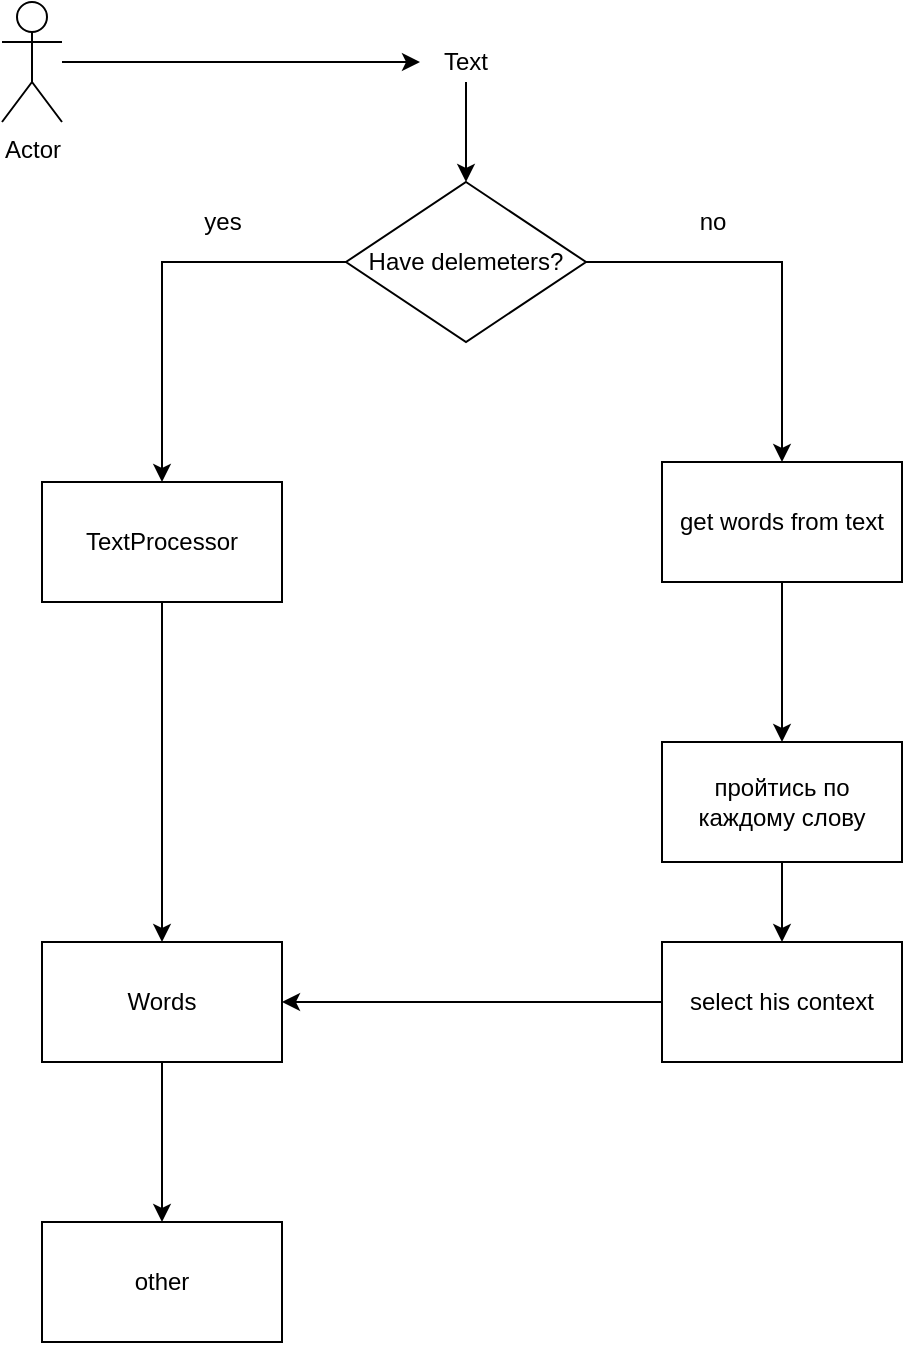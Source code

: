 <mxfile version="14.5.1" type="device"><diagram id="YzqF6kZjtaH2RYaAKysU" name="Page-1"><mxGraphModel dx="1102" dy="856" grid="1" gridSize="10" guides="1" tooltips="1" connect="1" arrows="1" fold="1" page="1" pageScale="1" pageWidth="827" pageHeight="1169" math="0" shadow="0"><root><mxCell id="0"/><mxCell id="1" parent="0"/><mxCell id="xuKhe0KvxWx3TExtZGC5-8" value="" style="edgeStyle=orthogonalEdgeStyle;rounded=0;orthogonalLoop=1;jettySize=auto;html=1;" parent="1" source="xuKhe0KvxWx3TExtZGC5-1" target="xuKhe0KvxWx3TExtZGC5-7" edge="1"><mxGeometry relative="1" as="geometry"/></mxCell><mxCell id="xuKhe0KvxWx3TExtZGC5-1" value="Text" style="text;html=1;strokeColor=none;fillColor=none;align=center;verticalAlign=middle;whiteSpace=wrap;rounded=0;" parent="1" vertex="1"><mxGeometry x="449" y="90" width="46" height="20" as="geometry"/></mxCell><mxCell id="xuKhe0KvxWx3TExtZGC5-4" style="edgeStyle=orthogonalEdgeStyle;rounded=0;orthogonalLoop=1;jettySize=auto;html=1;" parent="1" source="xuKhe0KvxWx3TExtZGC5-2" target="xuKhe0KvxWx3TExtZGC5-1" edge="1"><mxGeometry relative="1" as="geometry"/></mxCell><mxCell id="xuKhe0KvxWx3TExtZGC5-2" value="Actor" style="shape=umlActor;verticalLabelPosition=bottom;verticalAlign=top;html=1;outlineConnect=0;" parent="1" vertex="1"><mxGeometry x="240" y="70" width="30" height="60" as="geometry"/></mxCell><mxCell id="xuKhe0KvxWx3TExtZGC5-15" value="" style="edgeStyle=orthogonalEdgeStyle;rounded=0;orthogonalLoop=1;jettySize=auto;html=1;" parent="1" source="xuKhe0KvxWx3TExtZGC5-5" target="xuKhe0KvxWx3TExtZGC5-14" edge="1"><mxGeometry relative="1" as="geometry"/></mxCell><mxCell id="xuKhe0KvxWx3TExtZGC5-5" value="TextProcessor" style="whiteSpace=wrap;html=1;" parent="1" vertex="1"><mxGeometry x="260" y="310" width="120" height="60" as="geometry"/></mxCell><mxCell id="xuKhe0KvxWx3TExtZGC5-9" style="edgeStyle=orthogonalEdgeStyle;rounded=0;orthogonalLoop=1;jettySize=auto;html=1;" parent="1" source="xuKhe0KvxWx3TExtZGC5-7" target="xuKhe0KvxWx3TExtZGC5-5" edge="1"><mxGeometry relative="1" as="geometry"/></mxCell><mxCell id="xuKhe0KvxWx3TExtZGC5-11" value="" style="edgeStyle=orthogonalEdgeStyle;rounded=0;orthogonalLoop=1;jettySize=auto;html=1;" parent="1" source="xuKhe0KvxWx3TExtZGC5-7" target="xuKhe0KvxWx3TExtZGC5-10" edge="1"><mxGeometry relative="1" as="geometry"/></mxCell><mxCell id="xuKhe0KvxWx3TExtZGC5-7" value="Have delemeters?" style="rhombus;whiteSpace=wrap;html=1;" parent="1" vertex="1"><mxGeometry x="412" y="160" width="120" height="80" as="geometry"/></mxCell><mxCell id="xuKhe0KvxWx3TExtZGC5-17" value="" style="edgeStyle=orthogonalEdgeStyle;rounded=0;orthogonalLoop=1;jettySize=auto;html=1;" parent="1" source="xuKhe0KvxWx3TExtZGC5-10" target="xuKhe0KvxWx3TExtZGC5-16" edge="1"><mxGeometry relative="1" as="geometry"/></mxCell><mxCell id="xuKhe0KvxWx3TExtZGC5-10" value="get words from text" style="whiteSpace=wrap;html=1;" parent="1" vertex="1"><mxGeometry x="570" y="300" width="120" height="60" as="geometry"/></mxCell><mxCell id="xuKhe0KvxWx3TExtZGC5-12" value="yes" style="text;html=1;align=center;verticalAlign=middle;resizable=0;points=[];autosize=1;" parent="1" vertex="1"><mxGeometry x="335" y="170" width="30" height="20" as="geometry"/></mxCell><mxCell id="xuKhe0KvxWx3TExtZGC5-13" value="no" style="text;html=1;align=center;verticalAlign=middle;resizable=0;points=[];autosize=1;" parent="1" vertex="1"><mxGeometry x="580" y="170" width="30" height="20" as="geometry"/></mxCell><mxCell id="xuKhe0KvxWx3TExtZGC5-22" value="" style="edgeStyle=orthogonalEdgeStyle;rounded=0;orthogonalLoop=1;jettySize=auto;html=1;" parent="1" source="xuKhe0KvxWx3TExtZGC5-14" target="xuKhe0KvxWx3TExtZGC5-21" edge="1"><mxGeometry relative="1" as="geometry"/></mxCell><mxCell id="xuKhe0KvxWx3TExtZGC5-14" value="Words" style="whiteSpace=wrap;html=1;" parent="1" vertex="1"><mxGeometry x="260" y="540" width="120" height="60" as="geometry"/></mxCell><mxCell id="xuKhe0KvxWx3TExtZGC5-19" value="" style="edgeStyle=orthogonalEdgeStyle;rounded=0;orthogonalLoop=1;jettySize=auto;html=1;" parent="1" source="xuKhe0KvxWx3TExtZGC5-16" target="xuKhe0KvxWx3TExtZGC5-18" edge="1"><mxGeometry relative="1" as="geometry"/></mxCell><mxCell id="xuKhe0KvxWx3TExtZGC5-16" value="пройтись по каждому слову" style="whiteSpace=wrap;html=1;" parent="1" vertex="1"><mxGeometry x="570" y="440" width="120" height="60" as="geometry"/></mxCell><mxCell id="xuKhe0KvxWx3TExtZGC5-20" style="edgeStyle=orthogonalEdgeStyle;rounded=0;orthogonalLoop=1;jettySize=auto;html=1;" parent="1" source="xuKhe0KvxWx3TExtZGC5-18" target="xuKhe0KvxWx3TExtZGC5-14" edge="1"><mxGeometry relative="1" as="geometry"/></mxCell><mxCell id="xuKhe0KvxWx3TExtZGC5-18" value="select his context" style="whiteSpace=wrap;html=1;" parent="1" vertex="1"><mxGeometry x="570" y="540" width="120" height="60" as="geometry"/></mxCell><mxCell id="xuKhe0KvxWx3TExtZGC5-21" value="other" style="whiteSpace=wrap;html=1;" parent="1" vertex="1"><mxGeometry x="260" y="680" width="120" height="60" as="geometry"/></mxCell></root></mxGraphModel></diagram></mxfile>